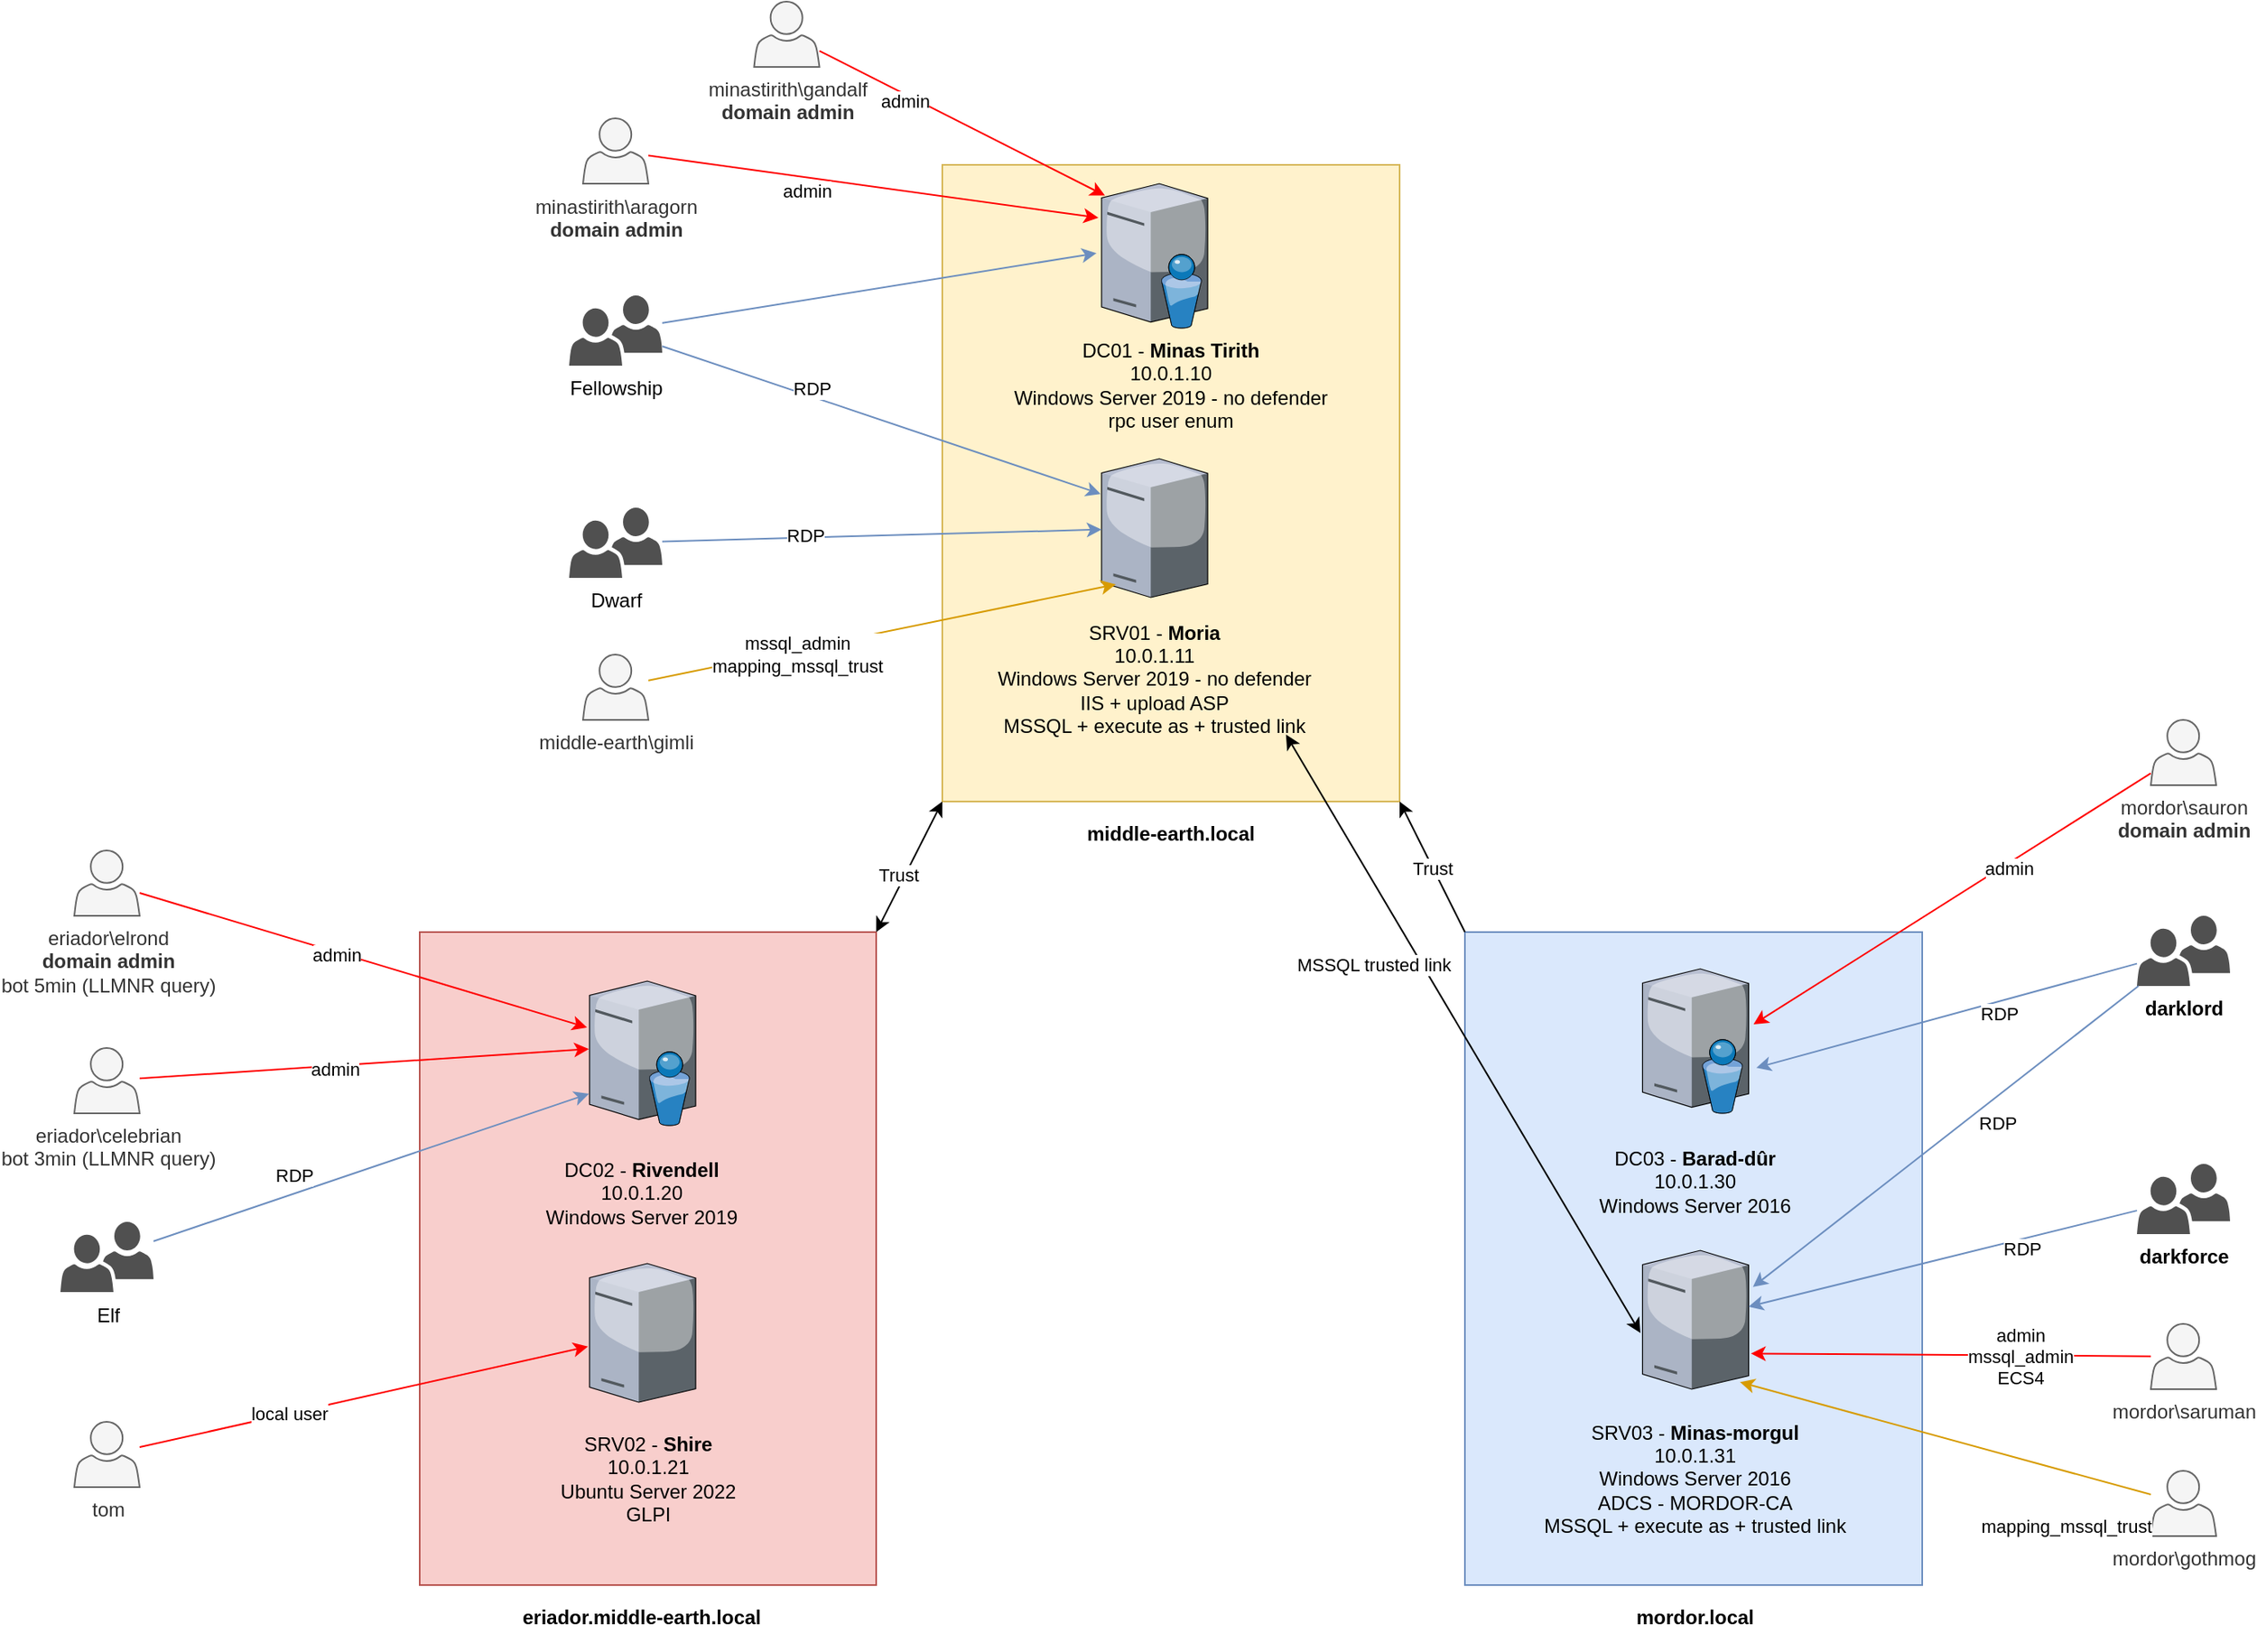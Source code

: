 <mxfile version="20.5.3"><diagram name="Page-1" id="822b0af5-4adb-64df-f703-e8dfc1f81529"><mxGraphModel dx="2522" dy="820" grid="1" gridSize="10" guides="1" tooltips="1" connect="1" arrows="1" fold="1" page="1" pageScale="1" pageWidth="1100" pageHeight="850" background="#ffffff" math="0" shadow="0"><root><mxCell id="0"/><mxCell id="1" parent="0"/><mxCell id="guEMy6GCDZtG19yencZl-14" value="" style="rounded=0;whiteSpace=wrap;html=1;fillColor=#fff2cc;strokeColor=#d6b656;" parent="1" vertex="1"><mxGeometry x="40" y="490" width="280" height="390" as="geometry"/></mxCell><mxCell id="guEMy6GCDZtG19yencZl-12" value="" style="rounded=0;whiteSpace=wrap;html=1;fillColor=#f8cecc;strokeColor=#b85450;" parent="1" vertex="1"><mxGeometry x="-280" y="960" width="279.5" height="400" as="geometry"/></mxCell><mxCell id="7d933b09d9755ecc-4" value="" style="verticalLabelPosition=bottom;aspect=fixed;html=1;verticalAlign=top;strokeColor=none;shape=mxgraph.citrix.directory_server;rounded=0;shadow=0;comic=0;fontFamily=Verdana;" parent="1" vertex="1"><mxGeometry x="-176.01" y="990" width="65" height="88.5" as="geometry"/></mxCell><mxCell id="guEMy6GCDZtG19yencZl-9" value="" style="verticalLabelPosition=bottom;aspect=fixed;html=1;verticalAlign=top;strokeColor=none;shape=mxgraph.citrix.directory_server;rounded=0;shadow=0;comic=0;fontFamily=Verdana;" parent="1" vertex="1"><mxGeometry x="137.5" y="501.5" width="65" height="88.5" as="geometry"/></mxCell><mxCell id="guEMy6GCDZtG19yencZl-10" value="" style="verticalLabelPosition=bottom;aspect=fixed;html=1;verticalAlign=top;strokeColor=none;shape=mxgraph.citrix.tower_server;rounded=0;shadow=0;comic=0;fontFamily=Verdana;" parent="1" vertex="1"><mxGeometry x="137.5" y="670" width="65" height="85" as="geometry"/></mxCell><mxCell id="guEMy6GCDZtG19yencZl-11" value="&lt;div&gt;DC02 -&lt;b&gt; Rivendell&lt;br&gt;&lt;/b&gt;&lt;/div&gt;&lt;div&gt;10.0.1.20&lt;/div&gt;&lt;div&gt;Windows Server 2019&lt;br&gt;&lt;/div&gt;" style="text;html=1;strokeColor=none;fillColor=none;align=center;verticalAlign=middle;whiteSpace=wrap;rounded=0;" parent="1" vertex="1"><mxGeometry x="-213.51" y="1095" width="140" height="50" as="geometry"/></mxCell><mxCell id="guEMy6GCDZtG19yencZl-17" value="&lt;b&gt;mordor.local&lt;/b&gt;" style="text;html=1;strokeColor=none;fillColor=none;align=center;verticalAlign=middle;whiteSpace=wrap;rounded=0;" parent="1" vertex="1"><mxGeometry x="391.25" y="1327.5" width="220" height="40" as="geometry"/></mxCell><mxCell id="guEMy6GCDZtG19yencZl-18" value="&lt;div&gt;DC01 - &lt;b&gt;Minas Tirith&lt;br&gt;&lt;/b&gt;&lt;/div&gt;&lt;div&gt;10.0.1.10&lt;/div&gt;&lt;div&gt;Windows Server 2019 - no defender&lt;br&gt;&lt;/div&gt;&lt;div&gt;rpc user enum&lt;br&gt;&lt;/div&gt;" style="text;html=1;strokeColor=none;fillColor=none;align=center;verticalAlign=middle;whiteSpace=wrap;rounded=0;" parent="1" vertex="1"><mxGeometry x="70" y="590" width="220" height="70" as="geometry"/></mxCell><mxCell id="guEMy6GCDZtG19yencZl-19" value="" style="rounded=0;whiteSpace=wrap;html=1;fillColor=#dae8fc;strokeColor=#6c8ebf;" parent="1" vertex="1"><mxGeometry x="360" y="960" width="280" height="400" as="geometry"/></mxCell><mxCell id="guEMy6GCDZtG19yencZl-20" value="" style="verticalLabelPosition=bottom;aspect=fixed;html=1;verticalAlign=top;strokeColor=none;shape=mxgraph.citrix.directory_server;rounded=0;shadow=0;comic=0;fontFamily=Verdana;" parent="1" vertex="1"><mxGeometry x="468.75" y="982.5" width="65" height="88.5" as="geometry"/></mxCell><mxCell id="guEMy6GCDZtG19yencZl-21" value="" style="verticalLabelPosition=bottom;aspect=fixed;html=1;verticalAlign=top;strokeColor=none;shape=mxgraph.citrix.tower_server;rounded=0;shadow=0;comic=0;fontFamily=Verdana;" parent="1" vertex="1"><mxGeometry x="468.75" y="1155" width="65" height="85" as="geometry"/></mxCell><mxCell id="guEMy6GCDZtG19yencZl-22" value="&lt;div&gt;DC03 - &lt;b&gt;Barad-dûr&lt;/b&gt;&lt;/div&gt;&lt;div&gt;10.0.1.30&lt;/div&gt;&lt;div&gt;Windows Server 2016&lt;br&gt;&lt;/div&gt;" style="text;html=1;strokeColor=none;fillColor=none;align=center;verticalAlign=middle;whiteSpace=wrap;rounded=0;" parent="1" vertex="1"><mxGeometry x="431.25" y="1087.5" width="140" height="50" as="geometry"/></mxCell><mxCell id="guEMy6GCDZtG19yencZl-23" value="&lt;div&gt;SRV01 - &lt;b&gt;Moria&lt;/b&gt;&lt;/div&gt;&lt;div&gt;10.0.1.11&lt;/div&gt;&lt;div&gt;Windows Server 2019 - no defender&lt;/div&gt;&lt;div&gt;IIS + upload ASP&lt;b&gt;&lt;br&gt;&lt;/b&gt;&lt;/div&gt;&lt;div&gt;MSSQL + execute as + trusted link&lt;br&gt;&lt;/div&gt;" style="text;html=1;strokeColor=none;fillColor=none;align=center;verticalAlign=middle;whiteSpace=wrap;rounded=0;" parent="1" vertex="1"><mxGeometry x="65" y="770" width="210" height="70" as="geometry"/></mxCell><mxCell id="guEMy6GCDZtG19yencZl-24" value="&lt;div&gt;SRV03 - &lt;b&gt;Minas-morgul&lt;/b&gt;&lt;br&gt;&lt;/div&gt;&lt;div&gt;10.0.1.31&lt;/div&gt;&lt;div&gt;Windows Server 2016&lt;br&gt;ADCS - MORDOR-CA&lt;/div&gt;&lt;div&gt;MSSQL + execute as + trusted link&lt;br&gt;&lt;/div&gt;" style="text;html=1;strokeColor=none;fillColor=none;align=center;verticalAlign=middle;whiteSpace=wrap;rounded=0;" parent="1" vertex="1"><mxGeometry x="396.25" y="1260" width="210" height="70" as="geometry"/></mxCell><mxCell id="jbTMsDJNwkq21Syh8Fnm-1" value="" style="endArrow=classic;startArrow=classic;html=1;rounded=0;exitX=0;exitY=1;exitDx=0;exitDy=0;entryX=1;entryY=0;entryDx=0;entryDy=0;" parent="1" source="guEMy6GCDZtG19yencZl-14" target="guEMy6GCDZtG19yencZl-12" edge="1"><mxGeometry width="50" height="50" relative="1" as="geometry"><mxPoint x="550" y="530" as="sourcePoint"/><mxPoint x="600" y="480" as="targetPoint"/></mxGeometry></mxCell><mxCell id="jbTMsDJNwkq21Syh8Fnm-2" value="Trust" style="edgeLabel;html=1;align=center;verticalAlign=middle;resizable=0;points=[];" parent="jbTMsDJNwkq21Syh8Fnm-1" vertex="1" connectable="0"><mxGeometry x="0.185" y="-3" relative="1" as="geometry"><mxPoint x="-1" y="-1" as="offset"/></mxGeometry></mxCell><mxCell id="jbTMsDJNwkq21Syh8Fnm-3" value="" style="endArrow=classic;startArrow=none;html=1;rounded=0;exitX=0;exitY=0;exitDx=0;exitDy=0;entryX=1;entryY=1;entryDx=0;entryDy=0;startFill=0;" parent="1" source="guEMy6GCDZtG19yencZl-19" target="guEMy6GCDZtG19yencZl-14" edge="1"><mxGeometry width="50" height="50" relative="1" as="geometry"><mxPoint x="321.25" y="480" as="sourcePoint"/><mxPoint x="438.75" y="410" as="targetPoint"/></mxGeometry></mxCell><mxCell id="jbTMsDJNwkq21Syh8Fnm-4" value="Trust" style="edgeLabel;html=1;align=center;verticalAlign=middle;resizable=0;points=[];" parent="jbTMsDJNwkq21Syh8Fnm-3" vertex="1" connectable="0"><mxGeometry x="0.185" y="-3" relative="1" as="geometry"><mxPoint x="1" y="9" as="offset"/></mxGeometry></mxCell><mxCell id="jbTMsDJNwkq21Syh8Fnm-5" value="" style="endArrow=classic;startArrow=classic;html=1;rounded=0;entryX=-0.02;entryY=0.595;entryDx=0;entryDy=0;entryPerimeter=0;exitX=0.883;exitY=0.986;exitDx=0;exitDy=0;exitPerimeter=0;" parent="1" source="guEMy6GCDZtG19yencZl-23" target="guEMy6GCDZtG19yencZl-21" edge="1"><mxGeometry width="50" height="50" relative="1" as="geometry"><mxPoint x="180.0" y="850.0" as="sourcePoint"/><mxPoint x="416.123" y="1160.33" as="targetPoint"/></mxGeometry></mxCell><mxCell id="jbTMsDJNwkq21Syh8Fnm-6" value="&lt;div&gt;MSSQL trusted link&lt;/div&gt;" style="edgeLabel;html=1;align=center;verticalAlign=middle;resizable=0;points=[];" parent="jbTMsDJNwkq21Syh8Fnm-5" vertex="1" connectable="0"><mxGeometry x="0.185" y="-3" relative="1" as="geometry"><mxPoint x="-73" y="-78" as="offset"/></mxGeometry></mxCell><mxCell id="jbTMsDJNwkq21Syh8Fnm-7" value="" style="endArrow=classic;html=1;rounded=0;entryX=1.046;entryY=0.384;entryDx=0;entryDy=0;entryPerimeter=0;fillColor=#f8cecc;strokeColor=#FF0000;" parent="1" source="jbTMsDJNwkq21Syh8Fnm-10" target="guEMy6GCDZtG19yencZl-20" edge="1"><mxGeometry width="50" height="50" relative="1" as="geometry"><mxPoint x="960" y="1175" as="sourcePoint"/><mxPoint x="870" y="1315" as="targetPoint"/></mxGeometry></mxCell><mxCell id="jbTMsDJNwkq21Syh8Fnm-8" value="&lt;div&gt;admin&lt;/div&gt;" style="edgeLabel;html=1;align=center;verticalAlign=middle;resizable=0;points=[];" parent="jbTMsDJNwkq21Syh8Fnm-7" vertex="1" connectable="0"><mxGeometry x="-0.116" relative="1" as="geometry"><mxPoint x="20" y="-10" as="offset"/></mxGeometry></mxCell><mxCell id="jbTMsDJNwkq21Syh8Fnm-10" value="&lt;div&gt;mordor\sauron&lt;/div&gt;&lt;div&gt;&lt;b&gt;domain admin&lt;/b&gt;&lt;br&gt;&lt;/div&gt;" style="sketch=0;pointerEvents=1;shadow=0;dashed=0;html=1;strokeColor=#666666;labelPosition=center;verticalLabelPosition=bottom;verticalAlign=top;outlineConnect=0;align=center;shape=mxgraph.office.users.user;fillColor=#f5f5f5;fontColor=#333333;" parent="1" vertex="1"><mxGeometry x="780" y="830" width="40" height="40" as="geometry"/></mxCell><mxCell id="jbTMsDJNwkq21Syh8Fnm-11" value="&lt;div&gt;&lt;b&gt;darklord&lt;/b&gt;&lt;/div&gt;" style="sketch=0;pointerEvents=1;shadow=0;dashed=0;html=1;strokeColor=none;fillColor=#505050;labelPosition=center;verticalLabelPosition=bottom;verticalAlign=top;outlineConnect=0;align=center;shape=mxgraph.office.users.users_two;" parent="1" vertex="1"><mxGeometry x="771.5" y="950" width="57" height="43" as="geometry"/></mxCell><mxCell id="jbTMsDJNwkq21Syh8Fnm-12" value="&lt;b&gt;darkforce&lt;/b&gt;" style="sketch=0;pointerEvents=1;shadow=0;dashed=0;html=1;strokeColor=none;fillColor=#505050;labelPosition=center;verticalLabelPosition=bottom;verticalAlign=top;outlineConnect=0;align=center;shape=mxgraph.office.users.users_two;" parent="1" vertex="1"><mxGeometry x="771.5" y="1102" width="57" height="43" as="geometry"/></mxCell><mxCell id="jbTMsDJNwkq21Syh8Fnm-13" value="" style="endArrow=classic;html=1;rounded=0;entryX=1.072;entryY=0.685;entryDx=0;entryDy=0;entryPerimeter=0;fillColor=#dae8fc;strokeColor=#6c8ebf;" parent="1" source="jbTMsDJNwkq21Syh8Fnm-11" target="guEMy6GCDZtG19yencZl-20" edge="1"><mxGeometry width="50" height="50" relative="1" as="geometry"><mxPoint x="970" y="1185" as="sourcePoint"/><mxPoint x="765.49" y="1238.984" as="targetPoint"/></mxGeometry></mxCell><mxCell id="jbTMsDJNwkq21Syh8Fnm-14" value="RDP" style="edgeLabel;html=1;align=center;verticalAlign=middle;resizable=0;points=[];" parent="jbTMsDJNwkq21Syh8Fnm-13" vertex="1" connectable="0"><mxGeometry x="-0.116" relative="1" as="geometry"><mxPoint x="18" y="2" as="offset"/></mxGeometry></mxCell><mxCell id="jbTMsDJNwkq21Syh8Fnm-15" value="" style="endArrow=classic;html=1;rounded=0;fillColor=#dae8fc;strokeColor=#6c8ebf;" parent="1" source="jbTMsDJNwkq21Syh8Fnm-12" target="guEMy6GCDZtG19yencZl-21" edge="1"><mxGeometry width="50" height="50" relative="1" as="geometry"><mxPoint x="971.5" y="1306.323" as="sourcePoint"/><mxPoint x="767.18" y="1265.623" as="targetPoint"/></mxGeometry></mxCell><mxCell id="jbTMsDJNwkq21Syh8Fnm-16" value="RDP" style="edgeLabel;html=1;align=center;verticalAlign=middle;resizable=0;points=[];" parent="jbTMsDJNwkq21Syh8Fnm-15" vertex="1" connectable="0"><mxGeometry x="-0.116" relative="1" as="geometry"><mxPoint x="35" y="-3" as="offset"/></mxGeometry></mxCell><mxCell id="jbTMsDJNwkq21Syh8Fnm-17" value="&lt;div&gt;mordor\saruman&lt;/div&gt;" style="sketch=0;pointerEvents=1;shadow=0;dashed=0;html=1;strokeColor=#666666;labelPosition=center;verticalLabelPosition=bottom;verticalAlign=top;outlineConnect=0;align=center;shape=mxgraph.office.users.user;fillColor=#f5f5f5;fontColor=#333333;" parent="1" vertex="1"><mxGeometry x="780" y="1200" width="40" height="40" as="geometry"/></mxCell><mxCell id="jbTMsDJNwkq21Syh8Fnm-18" value="" style="endArrow=classic;html=1;rounded=0;entryX=1.021;entryY=0.743;entryDx=0;entryDy=0;entryPerimeter=0;fillColor=#f8cecc;strokeColor=#FF0000;" parent="1" source="jbTMsDJNwkq21Syh8Fnm-17" target="guEMy6GCDZtG19yencZl-21" edge="1"><mxGeometry width="50" height="50" relative="1" as="geometry"><mxPoint x="970" y="1185" as="sourcePoint"/><mxPoint x="765.49" y="1238.984" as="targetPoint"/></mxGeometry></mxCell><mxCell id="jbTMsDJNwkq21Syh8Fnm-19" value="&lt;div&gt;admin&lt;/div&gt;&lt;div&gt;mssql_admin&lt;/div&gt;&lt;div&gt;ECS4&lt;/div&gt;" style="edgeLabel;html=1;align=center;verticalAlign=middle;resizable=0;points=[];" parent="jbTMsDJNwkq21Syh8Fnm-18" vertex="1" connectable="0"><mxGeometry x="-0.116" relative="1" as="geometry"><mxPoint x="28" y="1" as="offset"/></mxGeometry></mxCell><mxCell id="jbTMsDJNwkq21Syh8Fnm-20" value="&lt;div&gt;mordor\gothmog&lt;/div&gt;" style="sketch=0;pointerEvents=1;shadow=0;dashed=0;html=1;strokeColor=#666666;labelPosition=center;verticalLabelPosition=bottom;verticalAlign=top;outlineConnect=0;align=center;shape=mxgraph.office.users.user;fillColor=#f5f5f5;fontColor=#333333;" parent="1" vertex="1"><mxGeometry x="780" y="1290" width="40" height="40" as="geometry"/></mxCell><mxCell id="jbTMsDJNwkq21Syh8Fnm-21" value="" style="endArrow=classic;html=1;rounded=0;entryX=0.918;entryY=0.949;entryDx=0;entryDy=0;entryPerimeter=0;fillColor=#ffe6cc;strokeColor=#d79b00;" parent="1" source="jbTMsDJNwkq21Syh8Fnm-20" target="guEMy6GCDZtG19yencZl-21" edge="1"><mxGeometry width="50" height="50" relative="1" as="geometry"><mxPoint x="896.14" y="1271.84" as="sourcePoint"/><mxPoint x="680.005" y="1524.995" as="targetPoint"/></mxGeometry></mxCell><mxCell id="jbTMsDJNwkq21Syh8Fnm-22" value="mapping_mssql_trust" style="edgeLabel;html=1;align=center;verticalAlign=middle;resizable=0;points=[];" parent="jbTMsDJNwkq21Syh8Fnm-21" vertex="1" connectable="0"><mxGeometry x="-0.116" relative="1" as="geometry"><mxPoint x="59" y="50" as="offset"/></mxGeometry></mxCell><mxCell id="jbTMsDJNwkq21Syh8Fnm-23" value="" style="endArrow=classic;html=1;rounded=0;entryX=0.032;entryY=0.082;entryDx=0;entryDy=0;entryPerimeter=0;fillColor=#f8cecc;strokeColor=#FF0000;" parent="1" source="jbTMsDJNwkq21Syh8Fnm-25" target="guEMy6GCDZtG19yencZl-9" edge="1"><mxGeometry width="50" height="50" relative="1" as="geometry"><mxPoint x="-389" y="1020" as="sourcePoint"/><mxPoint x="-593.51" y="1073.984" as="targetPoint"/></mxGeometry></mxCell><mxCell id="jbTMsDJNwkq21Syh8Fnm-24" value="&lt;div&gt;admin&lt;/div&gt;" style="edgeLabel;html=1;align=center;verticalAlign=middle;resizable=0;points=[];" parent="jbTMsDJNwkq21Syh8Fnm-23" vertex="1" connectable="0"><mxGeometry x="-0.116" relative="1" as="geometry"><mxPoint x="-25" y="-8" as="offset"/></mxGeometry></mxCell><mxCell id="jbTMsDJNwkq21Syh8Fnm-25" value="minastirith\gandalf&lt;div&gt;&lt;b&gt;domain admin&lt;/b&gt;&lt;br&gt;&lt;/div&gt;" style="sketch=0;pointerEvents=1;shadow=0;dashed=0;html=1;strokeColor=#666666;labelPosition=center;verticalLabelPosition=bottom;verticalAlign=top;outlineConnect=0;align=center;shape=mxgraph.office.users.user;fillColor=#f5f5f5;fontColor=#333333;" parent="1" vertex="1"><mxGeometry x="-75.25" y="390" width="40" height="40" as="geometry"/></mxCell><mxCell id="jbTMsDJNwkq21Syh8Fnm-26" value="" style="endArrow=classic;html=1;rounded=0;entryX=-0.03;entryY=0.236;entryDx=0;entryDy=0;entryPerimeter=0;fillColor=#f8cecc;strokeColor=#FF0000;" parent="1" source="jbTMsDJNwkq21Syh8Fnm-28" target="guEMy6GCDZtG19yencZl-9" edge="1"><mxGeometry width="50" height="50" relative="1" as="geometry"><mxPoint x="-443.51" y="1120" as="sourcePoint"/><mxPoint x="-232.47" y="1168.144" as="targetPoint"/></mxGeometry></mxCell><mxCell id="jbTMsDJNwkq21Syh8Fnm-27" value="&lt;div&gt;admin&lt;/div&gt;" style="edgeLabel;html=1;align=center;verticalAlign=middle;resizable=0;points=[];" parent="jbTMsDJNwkq21Syh8Fnm-26" vertex="1" connectable="0"><mxGeometry x="-0.116" relative="1" as="geometry"><mxPoint x="-25" y="5" as="offset"/></mxGeometry></mxCell><mxCell id="jbTMsDJNwkq21Syh8Fnm-28" value="minastirith\aragorn&lt;div&gt;&lt;b&gt;domain admin&lt;/b&gt;&lt;br&gt;&lt;/div&gt;" style="sketch=0;pointerEvents=1;shadow=0;dashed=0;html=1;strokeColor=#666666;labelPosition=center;verticalLabelPosition=bottom;verticalAlign=top;outlineConnect=0;align=center;shape=mxgraph.office.users.user;fillColor=#f5f5f5;fontColor=#333333;" parent="1" vertex="1"><mxGeometry x="-180" y="461.5" width="40" height="40" as="geometry"/></mxCell><mxCell id="jbTMsDJNwkq21Syh8Fnm-34" value="Fellowship" style="sketch=0;pointerEvents=1;shadow=0;dashed=0;html=1;strokeColor=none;fillColor=#505050;labelPosition=center;verticalLabelPosition=bottom;verticalAlign=top;outlineConnect=0;align=center;shape=mxgraph.office.users.users_two;" parent="1" vertex="1"><mxGeometry x="-188.5" y="570" width="57" height="43" as="geometry"/></mxCell><mxCell id="jbTMsDJNwkq21Syh8Fnm-35" value="Dwarf" style="sketch=0;pointerEvents=1;shadow=0;dashed=0;html=1;strokeColor=none;fillColor=#505050;labelPosition=center;verticalLabelPosition=bottom;verticalAlign=top;outlineConnect=0;align=center;shape=mxgraph.office.users.users_two;" parent="1" vertex="1"><mxGeometry x="-188.5" y="700" width="57" height="43" as="geometry"/></mxCell><mxCell id="jbTMsDJNwkq21Syh8Fnm-38" value="&lt;div&gt;eriador\elrond&lt;/div&gt;&lt;div&gt;&lt;b&gt;domain admin&lt;/b&gt;&lt;/div&gt;&lt;div&gt;bot 5min (LLMNR query)&lt;/div&gt;" style="sketch=0;pointerEvents=1;shadow=0;dashed=0;html=1;strokeColor=#666666;labelPosition=center;verticalLabelPosition=bottom;verticalAlign=top;outlineConnect=0;align=center;shape=mxgraph.office.users.user;fillColor=#f5f5f5;fontColor=#333333;" parent="1" vertex="1"><mxGeometry x="-491.5" y="910" width="40" height="40" as="geometry"/></mxCell><mxCell id="jbTMsDJNwkq21Syh8Fnm-40" value="middle-earth\gimli" style="sketch=0;pointerEvents=1;shadow=0;dashed=0;html=1;strokeColor=#666666;labelPosition=center;verticalLabelPosition=bottom;verticalAlign=top;outlineConnect=0;align=center;shape=mxgraph.office.users.user;fillColor=#f5f5f5;fontColor=#333333;" parent="1" vertex="1"><mxGeometry x="-180.0" y="790" width="40" height="40" as="geometry"/></mxCell><mxCell id="jbTMsDJNwkq21Syh8Fnm-43" value="&lt;div&gt;eriador\celebrian&lt;/div&gt;&lt;div&gt;bot 3min (LLMNR query)&lt;/div&gt;" style="sketch=0;pointerEvents=1;shadow=0;dashed=0;html=1;strokeColor=#666666;labelPosition=center;verticalLabelPosition=bottom;verticalAlign=top;outlineConnect=0;align=center;shape=mxgraph.office.users.user;fillColor=#f5f5f5;fontColor=#333333;" parent="1" vertex="1"><mxGeometry x="-491.5" y="1031" width="40" height="40" as="geometry"/></mxCell><mxCell id="jbTMsDJNwkq21Syh8Fnm-45" value="" style="endArrow=classic;html=1;rounded=0;entryX=-0.008;entryY=0.254;entryDx=0;entryDy=0;entryPerimeter=0;fillColor=#dae8fc;strokeColor=#6c8ebf;" parent="1" source="jbTMsDJNwkq21Syh8Fnm-34" target="guEMy6GCDZtG19yencZl-10" edge="1"><mxGeometry width="50" height="50" relative="1" as="geometry"><mxPoint x="-93.0" y="622.626" as="sourcePoint"/><mxPoint x="124.38" y="529.999" as="targetPoint"/></mxGeometry></mxCell><mxCell id="jbTMsDJNwkq21Syh8Fnm-46" value="RDP" style="edgeLabel;html=1;align=center;verticalAlign=middle;resizable=0;points=[];" parent="jbTMsDJNwkq21Syh8Fnm-45" vertex="1" connectable="0"><mxGeometry x="-0.116" relative="1" as="geometry"><mxPoint x="-27" y="-14" as="offset"/></mxGeometry></mxCell><mxCell id="jbTMsDJNwkq21Syh8Fnm-47" value="" style="endArrow=classic;html=1;rounded=0;entryX=-0.047;entryY=0.481;entryDx=0;entryDy=0;entryPerimeter=0;fillColor=#dae8fc;strokeColor=#6c8ebf;" parent="1" source="jbTMsDJNwkq21Syh8Fnm-34" target="guEMy6GCDZtG19yencZl-9" edge="1"><mxGeometry width="50" height="50" relative="1" as="geometry"><mxPoint x="-83" y="633.648" as="sourcePoint"/><mxPoint x="146.2" y="731.34" as="targetPoint"/></mxGeometry></mxCell><mxCell id="jbTMsDJNwkq21Syh8Fnm-59" value="" style="endArrow=classic;html=1;rounded=0;fillColor=#dae8fc;strokeColor=#6c8ebf;" parent="1" source="jbTMsDJNwkq21Syh8Fnm-35" target="guEMy6GCDZtG19yencZl-10" edge="1"><mxGeometry width="50" height="50" relative="1" as="geometry"><mxPoint x="-50.0" y="635.432" as="sourcePoint"/><mxPoint x="146.2" y="731.34" as="targetPoint"/></mxGeometry></mxCell><mxCell id="jbTMsDJNwkq21Syh8Fnm-60" value="RDP" style="edgeLabel;html=1;align=center;verticalAlign=middle;resizable=0;points=[];" parent="jbTMsDJNwkq21Syh8Fnm-59" vertex="1" connectable="0"><mxGeometry x="-0.116" relative="1" as="geometry"><mxPoint x="-32" y="-1" as="offset"/></mxGeometry></mxCell><mxCell id="jbTMsDJNwkq21Syh8Fnm-61" value="" style="endArrow=classic;html=1;rounded=0;fillColor=#f8cecc;strokeColor=#FF0000;entryX=-0.024;entryY=0.321;entryDx=0;entryDy=0;entryPerimeter=0;" parent="1" source="jbTMsDJNwkq21Syh8Fnm-38" target="7d933b09d9755ecc-4" edge="1"><mxGeometry width="50" height="50" relative="1" as="geometry"><mxPoint x="-121.3" y="766.5" as="sourcePoint"/><mxPoint x="137.5" y="843.493" as="targetPoint"/></mxGeometry></mxCell><mxCell id="jbTMsDJNwkq21Syh8Fnm-62" value="&lt;div&gt;admin&lt;/div&gt;" style="edgeLabel;html=1;align=center;verticalAlign=middle;resizable=0;points=[];" parent="jbTMsDJNwkq21Syh8Fnm-61" vertex="1" connectable="0"><mxGeometry x="-0.116" relative="1" as="geometry"><mxPoint x="-1" y="1" as="offset"/></mxGeometry></mxCell><mxCell id="jbTMsDJNwkq21Syh8Fnm-63" value="" style="endArrow=classic;html=1;rounded=0;fillColor=#ffe6cc;strokeColor=#d79b00;entryX=-0.02;entryY=0.788;entryDx=0;entryDy=0;entryPerimeter=0;" parent="1" source="jbTMsDJNwkq21Syh8Fnm-40" edge="1"><mxGeometry width="50" height="50" relative="1" as="geometry"><mxPoint x="-150" y="782.595" as="sourcePoint"/><mxPoint x="146.2" y="746.98" as="targetPoint"/></mxGeometry></mxCell><mxCell id="jbTMsDJNwkq21Syh8Fnm-64" value="mssql_admin&lt;div&gt;mapping_mssql_trust&lt;br&gt;&lt;/div&gt;" style="edgeLabel;html=1;align=center;verticalAlign=middle;resizable=0;points=[];" parent="jbTMsDJNwkq21Syh8Fnm-63" vertex="1" connectable="0"><mxGeometry x="-0.116" relative="1" as="geometry"><mxPoint x="-36" y="10" as="offset"/></mxGeometry></mxCell><mxCell id="jbTMsDJNwkq21Syh8Fnm-71" value="" style="endArrow=classic;html=1;rounded=0;fillColor=#f8cecc;strokeColor=#FF0000;entryX=-0.006;entryY=0.47;entryDx=0;entryDy=0;entryPerimeter=0;" parent="1" source="jbTMsDJNwkq21Syh8Fnm-43" target="7d933b09d9755ecc-4" edge="1"><mxGeometry width="50" height="50" relative="1" as="geometry"><mxPoint x="-100.84" y="490.004" as="sourcePoint"/><mxPoint x="137.505" y="590.754" as="targetPoint"/></mxGeometry></mxCell><mxCell id="jbTMsDJNwkq21Syh8Fnm-72" value="&lt;div&gt;admin&lt;/div&gt;" style="edgeLabel;html=1;align=center;verticalAlign=middle;resizable=0;points=[];" parent="jbTMsDJNwkq21Syh8Fnm-71" vertex="1" connectable="0"><mxGeometry x="-0.116" relative="1" as="geometry"><mxPoint x="-2" y="2" as="offset"/></mxGeometry></mxCell><mxCell id="jbTMsDJNwkq21Syh8Fnm-76" value="" style="verticalLabelPosition=bottom;aspect=fixed;html=1;verticalAlign=top;strokeColor=none;shape=mxgraph.citrix.tower_server;rounded=0;shadow=0;comic=0;fontFamily=Verdana;" parent="1" vertex="1"><mxGeometry x="-176.01" y="1163" width="65" height="85" as="geometry"/></mxCell><mxCell id="jbTMsDJNwkq21Syh8Fnm-77" value="&lt;div&gt;SRV02 - &lt;b&gt;Shire&lt;/b&gt;&lt;/div&gt;&lt;div&gt;10.0.1.21&lt;/div&gt;&lt;div&gt;Ubuntu Server 2022&lt;br&gt;&lt;/div&gt;GLPI" style="text;html=1;strokeColor=none;fillColor=none;align=center;verticalAlign=middle;whiteSpace=wrap;rounded=0;" parent="1" vertex="1"><mxGeometry x="-245.25" y="1260" width="210" height="70" as="geometry"/></mxCell><mxCell id="jbTMsDJNwkq21Syh8Fnm-78" value="&lt;b&gt;mordor.local&lt;/b&gt;" style="text;html=1;strokeColor=none;fillColor=none;align=center;verticalAlign=middle;whiteSpace=wrap;rounded=0;" parent="1" vertex="1"><mxGeometry x="391.25" y="1360" width="220" height="40" as="geometry"/></mxCell><mxCell id="jbTMsDJNwkq21Syh8Fnm-79" value="&lt;b&gt;eriador.middle-earth.local&lt;/b&gt;" style="text;html=1;strokeColor=none;fillColor=none;align=center;verticalAlign=middle;whiteSpace=wrap;rounded=0;" parent="1" vertex="1"><mxGeometry x="-253.51" y="1360" width="220" height="40" as="geometry"/></mxCell><mxCell id="jbTMsDJNwkq21Syh8Fnm-80" value="&lt;b&gt;middle-earth.local&lt;/b&gt;" style="text;html=1;strokeColor=none;fillColor=none;align=center;verticalAlign=middle;whiteSpace=wrap;rounded=0;" parent="1" vertex="1"><mxGeometry x="70" y="880" width="220" height="40" as="geometry"/></mxCell><mxCell id="jbTMsDJNwkq21Syh8Fnm-81" value="tom" style="sketch=0;pointerEvents=1;shadow=0;dashed=0;html=1;strokeColor=#666666;labelPosition=center;verticalLabelPosition=bottom;verticalAlign=top;outlineConnect=0;align=center;shape=mxgraph.office.users.user;fillColor=#f5f5f5;fontColor=#333333;" parent="1" vertex="1"><mxGeometry x="-491.5" y="1260" width="40" height="40" as="geometry"/></mxCell><mxCell id="jbTMsDJNwkq21Syh8Fnm-82" value="Elf" style="sketch=0;pointerEvents=1;shadow=0;dashed=0;html=1;strokeColor=none;fillColor=#505050;labelPosition=center;verticalLabelPosition=bottom;verticalAlign=top;outlineConnect=0;align=center;shape=mxgraph.office.users.users_two;" parent="1" vertex="1"><mxGeometry x="-500.0" y="1137.5" width="57" height="43" as="geometry"/></mxCell><mxCell id="jbTMsDJNwkq21Syh8Fnm-84" value="" style="endArrow=classic;html=1;rounded=0;fillColor=#f8cecc;strokeColor=#FF0000;entryX=-0.015;entryY=0.598;entryDx=0;entryDy=0;entryPerimeter=0;" parent="1" source="jbTMsDJNwkq21Syh8Fnm-81" target="jbTMsDJNwkq21Syh8Fnm-76" edge="1"><mxGeometry width="50" height="50" relative="1" as="geometry"><mxPoint x="-449.71" y="1381.88" as="sourcePoint"/><mxPoint x="-262.21" y="1339.696" as="targetPoint"/></mxGeometry></mxCell><mxCell id="jbTMsDJNwkq21Syh8Fnm-85" value="local user" style="edgeLabel;html=1;align=center;verticalAlign=middle;resizable=0;points=[];" parent="jbTMsDJNwkq21Syh8Fnm-84" vertex="1" connectable="0"><mxGeometry x="-0.116" relative="1" as="geometry"><mxPoint x="-30" y="7" as="offset"/></mxGeometry></mxCell><mxCell id="jbTMsDJNwkq21Syh8Fnm-90" value="" style="endArrow=classic;html=1;rounded=0;fillColor=#dae8fc;strokeColor=#6c8ebf;entryX=-0.006;entryY=0.78;entryDx=0;entryDy=0;entryPerimeter=0;" parent="1" source="jbTMsDJNwkq21Syh8Fnm-82" target="7d933b09d9755ecc-4" edge="1"><mxGeometry width="50" height="50" relative="1" as="geometry"><mxPoint x="-433" y="1179.147" as="sourcePoint"/><mxPoint x="-166.985" y="1203.855" as="targetPoint"/></mxGeometry></mxCell><mxCell id="jbTMsDJNwkq21Syh8Fnm-91" value="RDP" style="edgeLabel;html=1;align=center;verticalAlign=middle;resizable=0;points=[];" parent="jbTMsDJNwkq21Syh8Fnm-90" vertex="1" connectable="0"><mxGeometry x="-0.116" relative="1" as="geometry"><mxPoint x="-32" y="-1" as="offset"/></mxGeometry></mxCell><mxCell id="jbTMsDJNwkq21Syh8Fnm-92" value="" style="endArrow=classic;html=1;rounded=0;entryX=1.04;entryY=0.263;entryDx=0;entryDy=0;entryPerimeter=0;fillColor=#dae8fc;strokeColor=#6c8ebf;" parent="1" source="jbTMsDJNwkq21Syh8Fnm-11" target="guEMy6GCDZtG19yencZl-21" edge="1"><mxGeometry width="50" height="50" relative="1" as="geometry"><mxPoint x="780" y="990" as="sourcePoint"/><mxPoint x="548.43" y="1053.122" as="targetPoint"/></mxGeometry></mxCell><mxCell id="jbTMsDJNwkq21Syh8Fnm-93" value="RDP" style="edgeLabel;html=1;align=center;verticalAlign=middle;resizable=0;points=[];" parent="jbTMsDJNwkq21Syh8Fnm-92" vertex="1" connectable="0"><mxGeometry x="-0.116" relative="1" as="geometry"><mxPoint x="18" y="2" as="offset"/></mxGeometry></mxCell></root></mxGraphModel></diagram></mxfile>